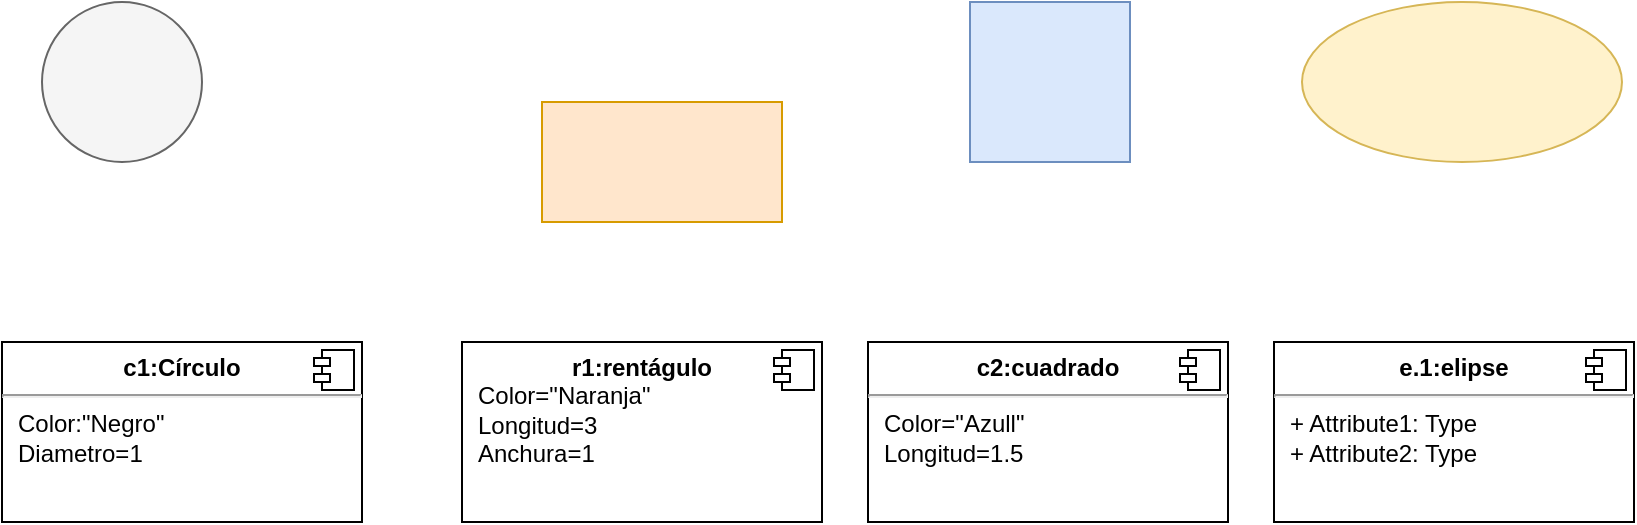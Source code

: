 <mxfile version="12.2.4"><diagram id="5fV-1mmIdUssEu2Ttvo_"><mxGraphModel dx="666" dy="696" grid="1" gridSize="10" guides="1" tooltips="1" connect="1" arrows="1" fold="1" page="1" pageScale="1" pageWidth="827" pageHeight="1169" math="0" shadow="0"><root><mxCell id="0"/><mxCell id="1" parent="0"/><mxCell id="2" value="&lt;p style=&quot;margin: 0px ; margin-top: 6px ; text-align: center&quot;&gt;&lt;b&gt;c1:Círculo&lt;/b&gt;&lt;/p&gt;&lt;hr&gt;&lt;p style=&quot;margin: 0px ; margin-left: 8px&quot;&gt;Color:&quot;Negro&quot;&lt;br&gt;Diametro=1&lt;/p&gt;" style="align=left;overflow=fill;html=1;" vertex="1" parent="1"><mxGeometry x="10" y="340" width="180" height="90" as="geometry"/></mxCell><mxCell id="3" value="" style="shape=component;jettyWidth=8;jettyHeight=4;" vertex="1" parent="2"><mxGeometry x="1" width="20" height="20" relative="1" as="geometry"><mxPoint x="-24" y="4" as="offset"/></mxGeometry></mxCell><mxCell id="4" value="&lt;p style=&quot;margin: 0px ; margin-top: 6px ; text-align: center&quot;&gt;&lt;b&gt;r1:rentágulo&lt;/b&gt;&lt;/p&gt;&lt;p style=&quot;margin: 0px ; margin-left: 8px&quot;&gt;Color=&quot;Naranja&quot;&lt;/p&gt;&lt;p style=&quot;margin: 0px ; margin-left: 8px&quot;&gt;Longitud=3&lt;br&gt;Anchura=1&lt;/p&gt;" style="align=left;overflow=fill;html=1;" vertex="1" parent="1"><mxGeometry x="240" y="340" width="180" height="90" as="geometry"/></mxCell><mxCell id="5" value="" style="shape=component;jettyWidth=8;jettyHeight=4;" vertex="1" parent="4"><mxGeometry x="1" width="20" height="20" relative="1" as="geometry"><mxPoint x="-24" y="4" as="offset"/></mxGeometry></mxCell><mxCell id="6" value="&lt;p style=&quot;margin: 0px ; margin-top: 6px ; text-align: center&quot;&gt;&lt;b&gt;e.1:elipse&lt;/b&gt;&lt;/p&gt;&lt;hr&gt;&lt;p style=&quot;margin: 0px ; margin-left: 8px&quot;&gt;+ Attribute1: Type&lt;br&gt;+ Attribute2: Type&lt;/p&gt;" style="align=left;overflow=fill;html=1;" vertex="1" parent="1"><mxGeometry x="646" y="340" width="180" height="90" as="geometry"/></mxCell><mxCell id="7" value="" style="shape=component;jettyWidth=8;jettyHeight=4;" vertex="1" parent="6"><mxGeometry x="1" width="20" height="20" relative="1" as="geometry"><mxPoint x="-24" y="4" as="offset"/></mxGeometry></mxCell><mxCell id="8" value="" style="whiteSpace=wrap;html=1;aspect=fixed;fillColor=#dae8fc;strokeColor=#6c8ebf;" vertex="1" parent="1"><mxGeometry x="494" y="170" width="80" height="80" as="geometry"/></mxCell><mxCell id="14" value="" style="ellipse;whiteSpace=wrap;html=1;fillColor=#fff2cc;strokeColor=#d6b656;" vertex="1" parent="1"><mxGeometry x="660" y="170" width="160" height="80" as="geometry"/></mxCell><mxCell id="15" value="" style="rounded=0;whiteSpace=wrap;html=1;fillColor=#ffe6cc;strokeColor=#d79b00;" vertex="1" parent="1"><mxGeometry x="280" y="220" width="120" height="60" as="geometry"/></mxCell><mxCell id="16" value="" style="ellipse;whiteSpace=wrap;html=1;aspect=fixed;fillColor=#f5f5f5;strokeColor=#666666;fontColor=#333333;" vertex="1" parent="1"><mxGeometry x="30" y="170" width="80" height="80" as="geometry"/></mxCell><mxCell id="17" value="&lt;p style=&quot;margin: 0px ; margin-top: 6px ; text-align: center&quot;&gt;&lt;b&gt;c2:cuadrado&lt;/b&gt;&lt;/p&gt;&lt;hr&gt;&lt;p style=&quot;margin: 0px ; margin-left: 8px&quot;&gt;Color=&quot;Azull&quot;&lt;/p&gt;&lt;p style=&quot;margin: 0px ; margin-left: 8px&quot;&gt;Longitud=1.5&lt;/p&gt;&lt;p style=&quot;margin: 0px ; margin-left: 8px&quot;&gt;&lt;br&gt;&lt;/p&gt;" style="align=left;overflow=fill;html=1;" vertex="1" parent="1"><mxGeometry x="443" y="340" width="180" height="90" as="geometry"/></mxCell><mxCell id="18" value="" style="shape=component;jettyWidth=8;jettyHeight=4;" vertex="1" parent="17"><mxGeometry x="1" width="20" height="20" relative="1" as="geometry"><mxPoint x="-24" y="4" as="offset"/></mxGeometry></mxCell></root></mxGraphModel></diagram></mxfile>